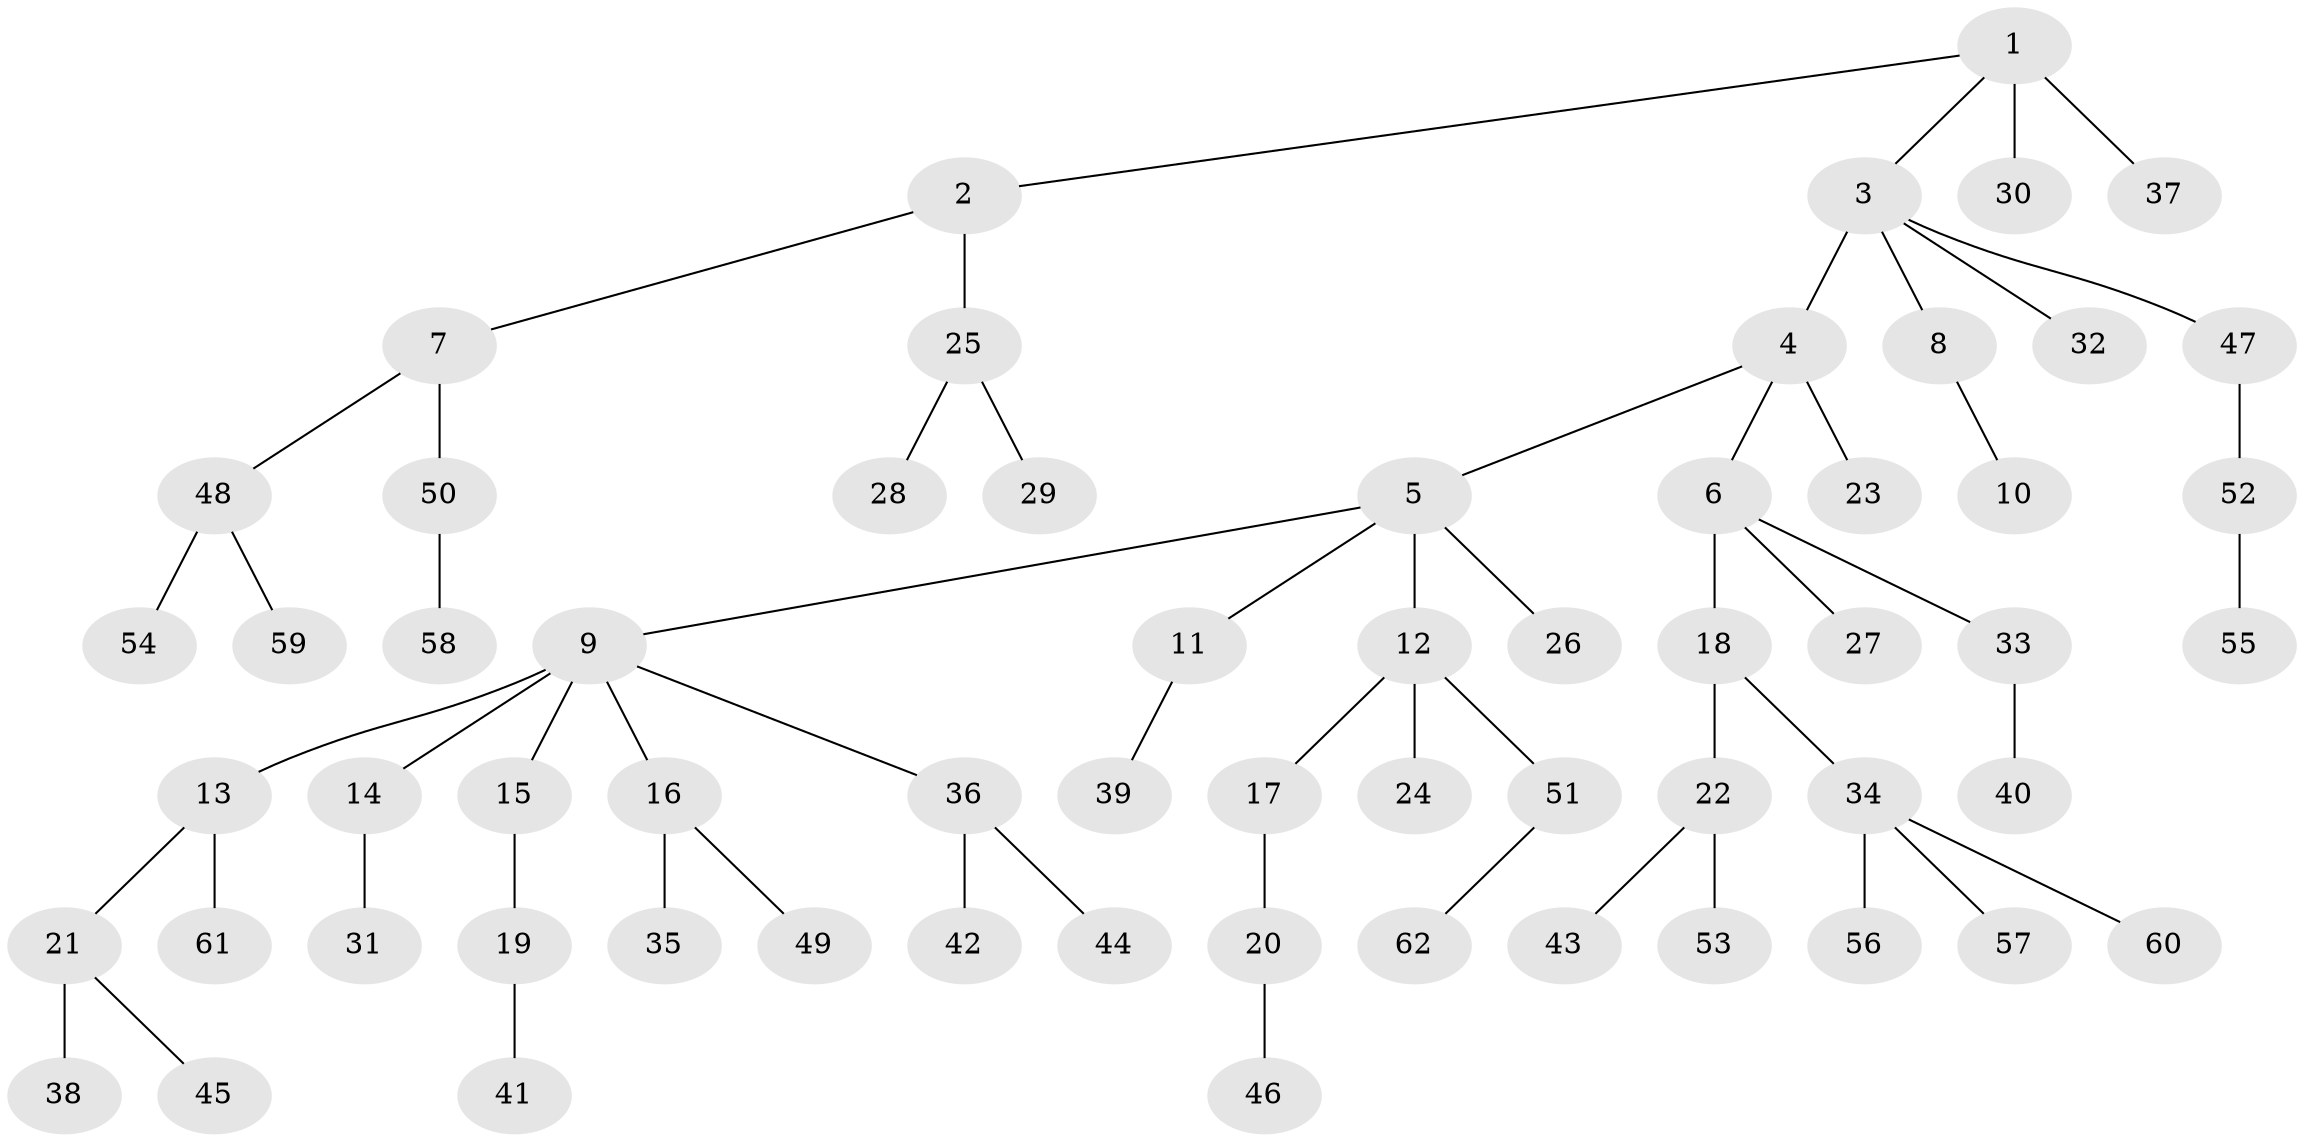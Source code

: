 // original degree distribution, {4: 0.06666666666666667, 3: 0.18333333333333332, 5: 0.016666666666666666, 6: 0.008333333333333333, 8: 0.008333333333333333, 2: 0.25, 1: 0.4666666666666667}
// Generated by graph-tools (version 1.1) at 2025/36/03/09/25 02:36:29]
// undirected, 62 vertices, 61 edges
graph export_dot {
graph [start="1"]
  node [color=gray90,style=filled];
  1;
  2;
  3;
  4;
  5;
  6;
  7;
  8;
  9;
  10;
  11;
  12;
  13;
  14;
  15;
  16;
  17;
  18;
  19;
  20;
  21;
  22;
  23;
  24;
  25;
  26;
  27;
  28;
  29;
  30;
  31;
  32;
  33;
  34;
  35;
  36;
  37;
  38;
  39;
  40;
  41;
  42;
  43;
  44;
  45;
  46;
  47;
  48;
  49;
  50;
  51;
  52;
  53;
  54;
  55;
  56;
  57;
  58;
  59;
  60;
  61;
  62;
  1 -- 2 [weight=1.0];
  1 -- 3 [weight=1.0];
  1 -- 30 [weight=2.0];
  1 -- 37 [weight=1.0];
  2 -- 7 [weight=1.0];
  2 -- 25 [weight=1.0];
  3 -- 4 [weight=2.0];
  3 -- 8 [weight=1.0];
  3 -- 32 [weight=1.0];
  3 -- 47 [weight=1.0];
  4 -- 5 [weight=1.0];
  4 -- 6 [weight=1.0];
  4 -- 23 [weight=2.0];
  5 -- 9 [weight=1.0];
  5 -- 11 [weight=1.0];
  5 -- 12 [weight=1.0];
  5 -- 26 [weight=1.0];
  6 -- 18 [weight=1.0];
  6 -- 27 [weight=1.0];
  6 -- 33 [weight=1.0];
  7 -- 48 [weight=1.0];
  7 -- 50 [weight=1.0];
  8 -- 10 [weight=1.0];
  9 -- 13 [weight=2.0];
  9 -- 14 [weight=1.0];
  9 -- 15 [weight=1.0];
  9 -- 16 [weight=1.0];
  9 -- 36 [weight=1.0];
  11 -- 39 [weight=1.0];
  12 -- 17 [weight=1.0];
  12 -- 24 [weight=2.0];
  12 -- 51 [weight=1.0];
  13 -- 21 [weight=1.0];
  13 -- 61 [weight=1.0];
  14 -- 31 [weight=2.0];
  15 -- 19 [weight=1.0];
  16 -- 35 [weight=1.0];
  16 -- 49 [weight=1.0];
  17 -- 20 [weight=1.0];
  18 -- 22 [weight=1.0];
  18 -- 34 [weight=1.0];
  19 -- 41 [weight=1.0];
  20 -- 46 [weight=1.0];
  21 -- 38 [weight=3.0];
  21 -- 45 [weight=1.0];
  22 -- 43 [weight=1.0];
  22 -- 53 [weight=2.0];
  25 -- 28 [weight=1.0];
  25 -- 29 [weight=1.0];
  33 -- 40 [weight=1.0];
  34 -- 56 [weight=1.0];
  34 -- 57 [weight=1.0];
  34 -- 60 [weight=1.0];
  36 -- 42 [weight=1.0];
  36 -- 44 [weight=1.0];
  47 -- 52 [weight=1.0];
  48 -- 54 [weight=2.0];
  48 -- 59 [weight=1.0];
  50 -- 58 [weight=1.0];
  51 -- 62 [weight=1.0];
  52 -- 55 [weight=1.0];
}
